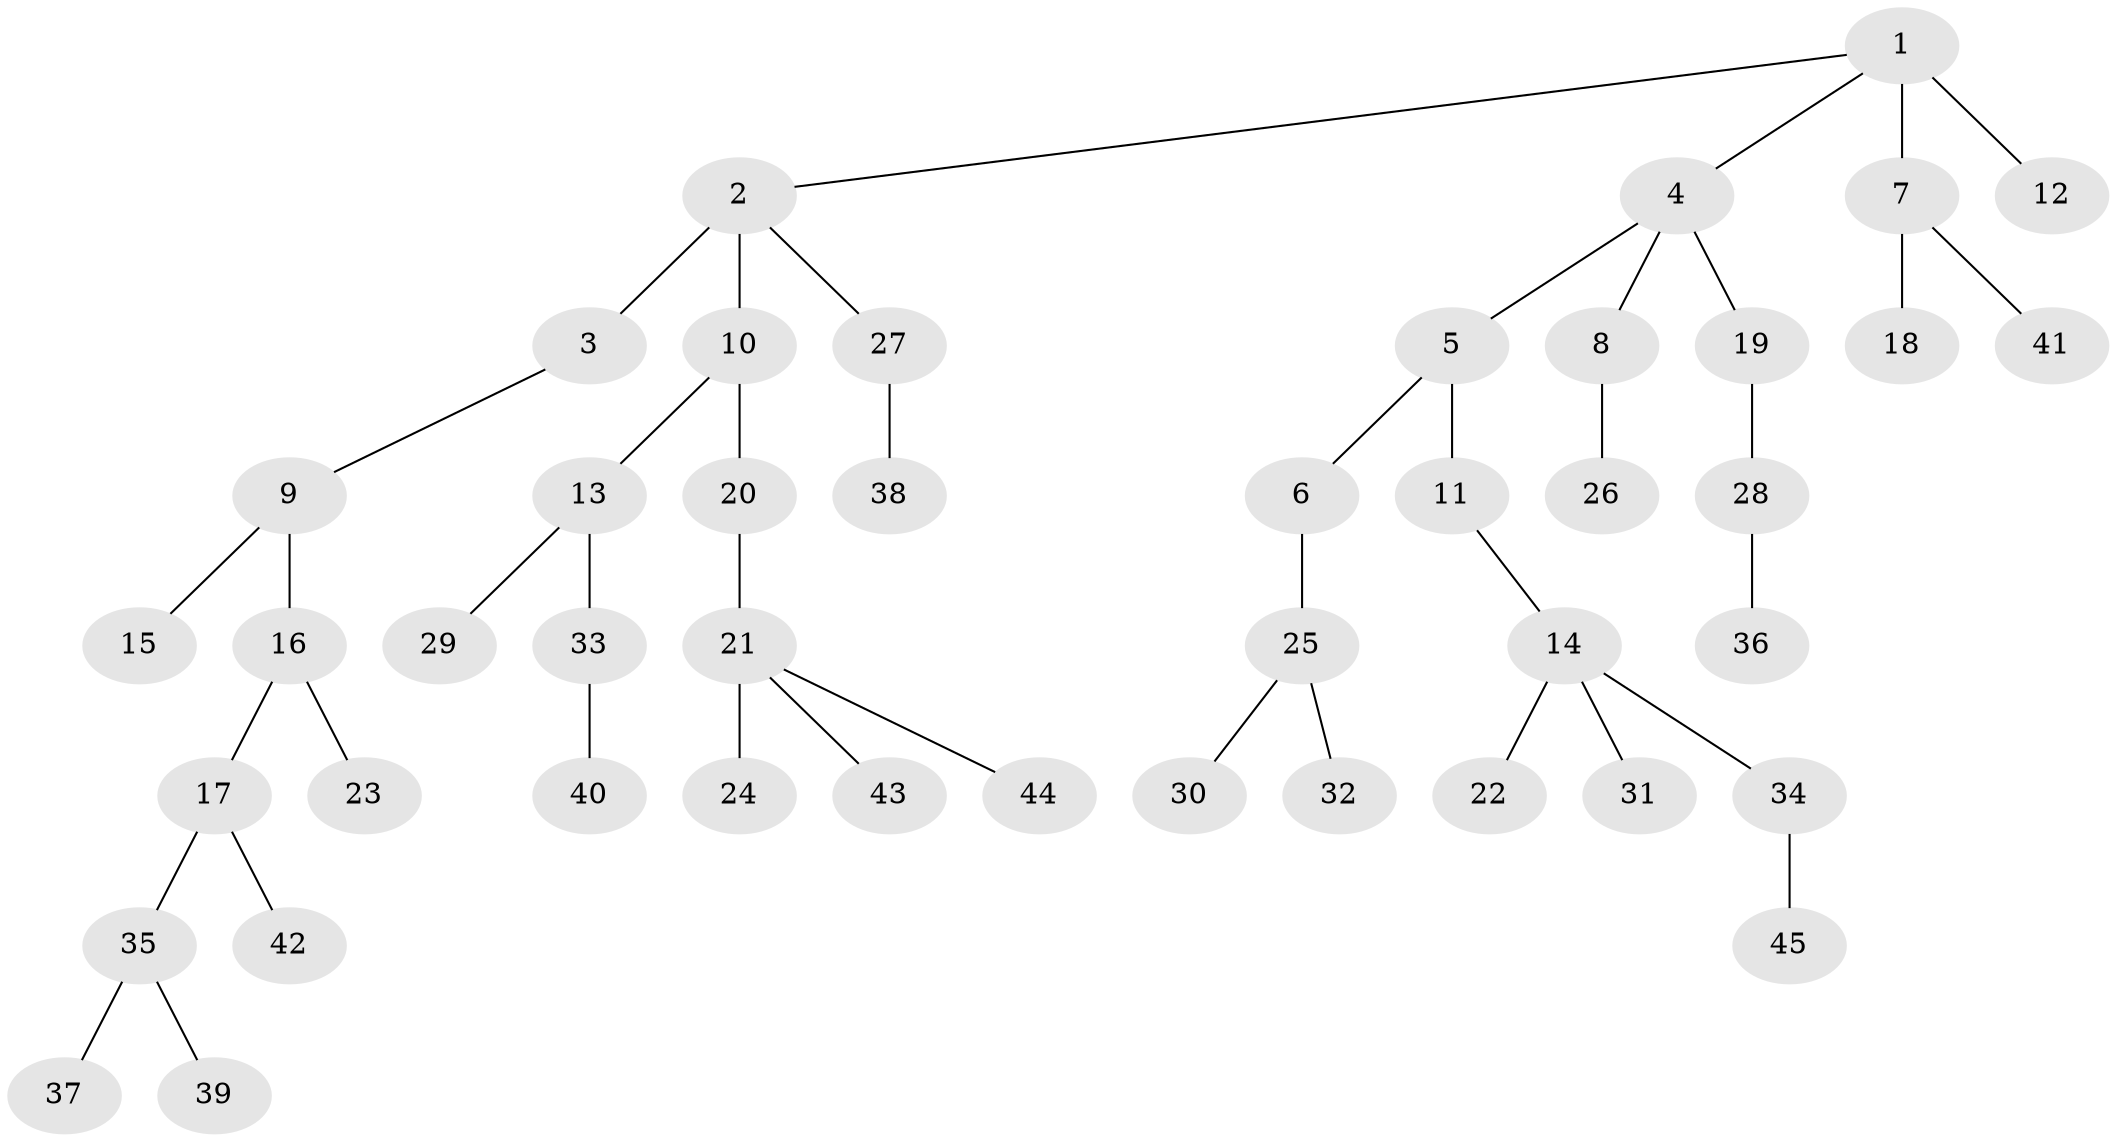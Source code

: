 // original degree distribution, {5: 0.06944444444444445, 4: 0.05555555555555555, 3: 0.10416666666666667, 1: 0.4930555555555556, 2: 0.2638888888888889, 6: 0.013888888888888888}
// Generated by graph-tools (version 1.1) at 2025/52/03/04/25 22:52:01]
// undirected, 45 vertices, 44 edges
graph export_dot {
  node [color=gray90,style=filled];
  1;
  2;
  3;
  4;
  5;
  6;
  7;
  8;
  9;
  10;
  11;
  12;
  13;
  14;
  15;
  16;
  17;
  18;
  19;
  20;
  21;
  22;
  23;
  24;
  25;
  26;
  27;
  28;
  29;
  30;
  31;
  32;
  33;
  34;
  35;
  36;
  37;
  38;
  39;
  40;
  41;
  42;
  43;
  44;
  45;
  1 -- 2 [weight=1.0];
  1 -- 4 [weight=1.0];
  1 -- 7 [weight=1.0];
  1 -- 12 [weight=2.0];
  2 -- 3 [weight=2.0];
  2 -- 10 [weight=1.0];
  2 -- 27 [weight=1.0];
  3 -- 9 [weight=1.0];
  4 -- 5 [weight=1.0];
  4 -- 8 [weight=1.0];
  4 -- 19 [weight=1.0];
  5 -- 6 [weight=1.0];
  5 -- 11 [weight=2.0];
  6 -- 25 [weight=3.0];
  7 -- 18 [weight=2.0];
  7 -- 41 [weight=1.0];
  8 -- 26 [weight=1.0];
  9 -- 15 [weight=1.0];
  9 -- 16 [weight=2.0];
  10 -- 13 [weight=1.0];
  10 -- 20 [weight=2.0];
  11 -- 14 [weight=1.0];
  13 -- 29 [weight=1.0];
  13 -- 33 [weight=1.0];
  14 -- 22 [weight=1.0];
  14 -- 31 [weight=1.0];
  14 -- 34 [weight=1.0];
  16 -- 17 [weight=1.0];
  16 -- 23 [weight=1.0];
  17 -- 35 [weight=1.0];
  17 -- 42 [weight=1.0];
  19 -- 28 [weight=1.0];
  20 -- 21 [weight=1.0];
  21 -- 24 [weight=3.0];
  21 -- 43 [weight=1.0];
  21 -- 44 [weight=1.0];
  25 -- 30 [weight=1.0];
  25 -- 32 [weight=1.0];
  27 -- 38 [weight=1.0];
  28 -- 36 [weight=3.0];
  33 -- 40 [weight=1.0];
  34 -- 45 [weight=1.0];
  35 -- 37 [weight=1.0];
  35 -- 39 [weight=1.0];
}
